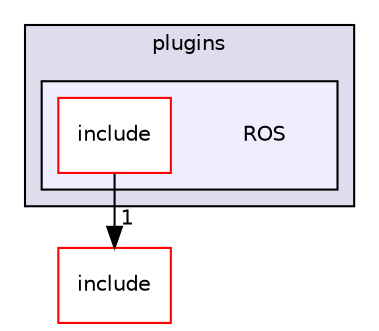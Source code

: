 digraph "plugins/ROS" {
  compound=true
  node [ fontsize="10", fontname="Helvetica"];
  edge [ labelfontsize="10", labelfontname="Helvetica"];
  subgraph clusterdir_38c8d24aef3972a7f87b834274e76e31 {
    graph [ bgcolor="#ddddee", pencolor="black", label="plugins" fontname="Helvetica", fontsize="10", URL="dir_38c8d24aef3972a7f87b834274e76e31.html"]
  subgraph clusterdir_34d8e42b5ac6f6cb6d4e988599be737f {
    graph [ bgcolor="#eeeeff", pencolor="black", label="" URL="dir_34d8e42b5ac6f6cb6d4e988599be737f.html"];
    dir_34d8e42b5ac6f6cb6d4e988599be737f [shape=plaintext label="ROS"];
    dir_0884a74720358c6ca75630db8a4fc3d2 [shape=box label="include" color="red" fillcolor="white" style="filled" URL="dir_0884a74720358c6ca75630db8a4fc3d2.html"];
  }
  }
  dir_d44c64559bbebec7f509842c48db8b23 [shape=box label="include" fillcolor="white" style="filled" color="red" URL="dir_d44c64559bbebec7f509842c48db8b23.html"];
  dir_0884a74720358c6ca75630db8a4fc3d2->dir_d44c64559bbebec7f509842c48db8b23 [headlabel="1", labeldistance=1.5 headhref="dir_000024_000000.html"];
}
